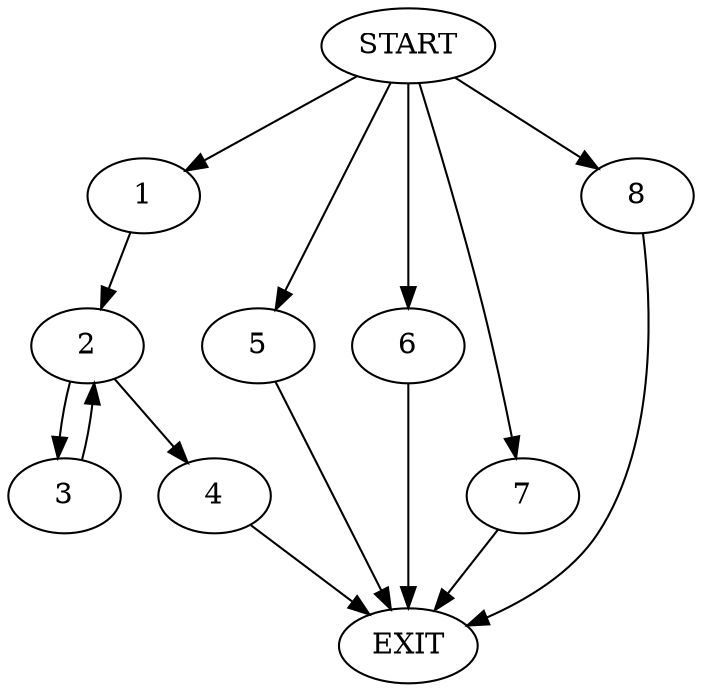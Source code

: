 digraph {
0 [label="START"]
9 [label="EXIT"]
0 -> 1
1 -> 2
2 -> 3
2 -> 4
4 -> 9
3 -> 2
0 -> 5
5 -> 9
0 -> 6
6 -> 9
0 -> 7
7 -> 9
0 -> 8
8 -> 9
}
